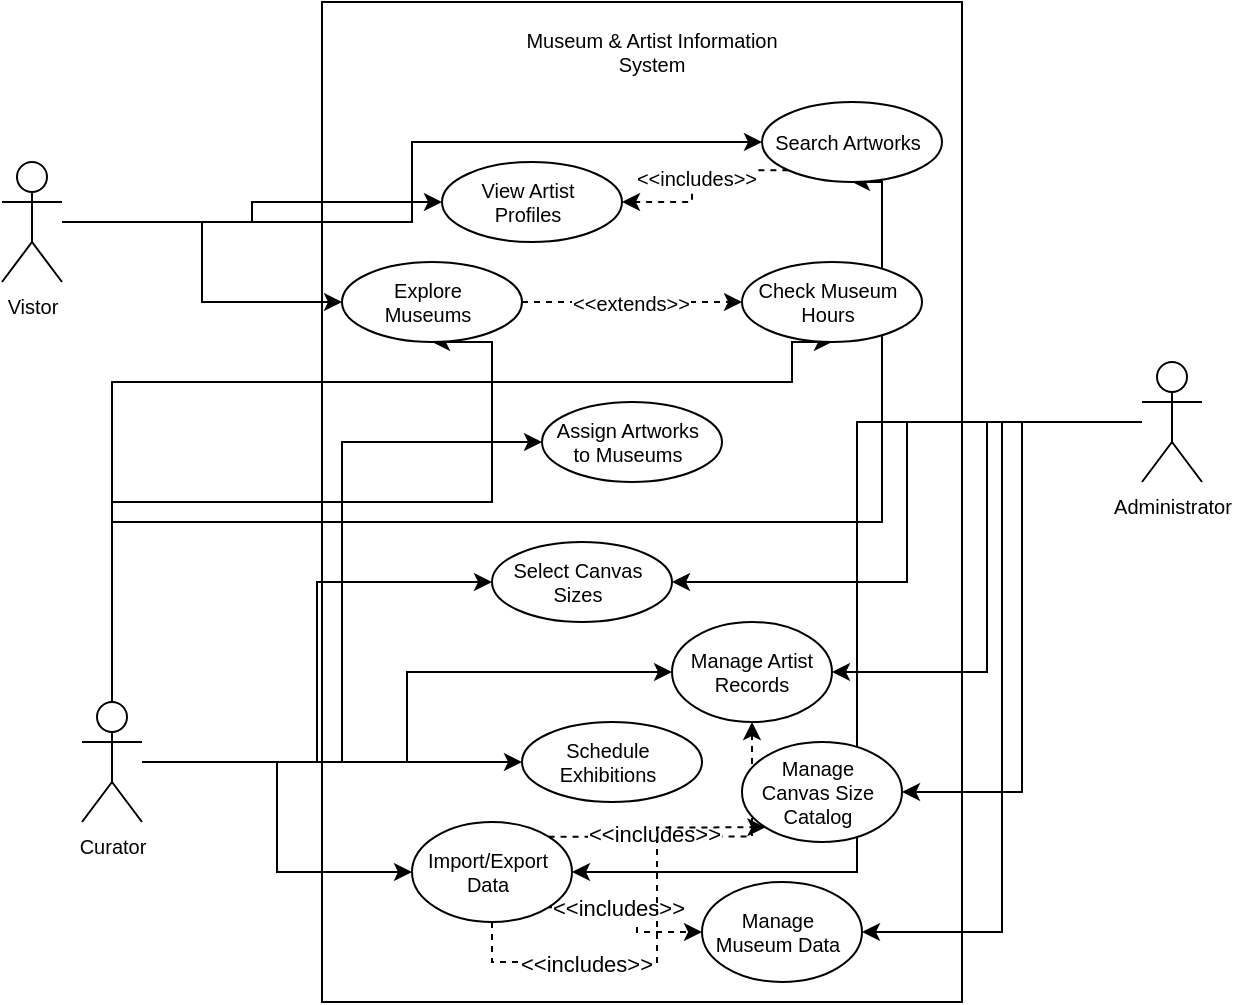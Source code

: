 <mxfile version="28.2.7">
  <diagram name="Page-1" id="dgfeq_0ailcy9usqD-1H">
    <mxGraphModel dx="1188" dy="626" grid="1" gridSize="10" guides="1" tooltips="1" connect="1" arrows="1" fold="1" page="1" pageScale="1" pageWidth="850" pageHeight="1100" math="0" shadow="0">
      <root>
        <mxCell id="0" />
        <mxCell id="1" parent="0" />
        <mxCell id="dc8ZZ-z_gfKn3AHlhuku-3" value="" style="rounded=0;whiteSpace=wrap;html=1;fontSize=10;" vertex="1" parent="1">
          <mxGeometry x="260" y="100" width="320" height="500" as="geometry" />
        </mxCell>
        <mxCell id="dc8ZZ-z_gfKn3AHlhuku-35" style="edgeStyle=orthogonalEdgeStyle;rounded=0;orthogonalLoop=1;jettySize=auto;html=1;entryX=0;entryY=0.5;entryDx=0;entryDy=0;fontSize=10;" edge="1" parent="1" source="dc8ZZ-z_gfKn3AHlhuku-1" target="dc8ZZ-z_gfKn3AHlhuku-25">
          <mxGeometry relative="1" as="geometry" />
        </mxCell>
        <mxCell id="dc8ZZ-z_gfKn3AHlhuku-1" value="Vistor" style="shape=umlActor;verticalLabelPosition=bottom;verticalAlign=top;html=1;outlineConnect=0;fontSize=10;" vertex="1" parent="1">
          <mxGeometry x="100" y="180" width="30" height="60" as="geometry" />
        </mxCell>
        <mxCell id="dc8ZZ-z_gfKn3AHlhuku-41" style="edgeStyle=orthogonalEdgeStyle;rounded=0;orthogonalLoop=1;jettySize=auto;html=1;entryX=1;entryY=0.5;entryDx=0;entryDy=0;fontSize=10;" edge="1" parent="1" source="dc8ZZ-z_gfKn3AHlhuku-2" target="dc8ZZ-z_gfKn3AHlhuku-16">
          <mxGeometry relative="1" as="geometry" />
        </mxCell>
        <mxCell id="dc8ZZ-z_gfKn3AHlhuku-42" style="edgeStyle=orthogonalEdgeStyle;rounded=0;orthogonalLoop=1;jettySize=auto;html=1;entryX=1;entryY=0.5;entryDx=0;entryDy=0;fontSize=10;" edge="1" parent="1" source="dc8ZZ-z_gfKn3AHlhuku-2" target="dc8ZZ-z_gfKn3AHlhuku-18">
          <mxGeometry relative="1" as="geometry" />
        </mxCell>
        <mxCell id="dc8ZZ-z_gfKn3AHlhuku-43" style="edgeStyle=orthogonalEdgeStyle;rounded=0;orthogonalLoop=1;jettySize=auto;html=1;entryX=1;entryY=0.5;entryDx=0;entryDy=0;fontSize=10;" edge="1" parent="1" source="dc8ZZ-z_gfKn3AHlhuku-2" target="dc8ZZ-z_gfKn3AHlhuku-14">
          <mxGeometry relative="1" as="geometry" />
        </mxCell>
        <mxCell id="dc8ZZ-z_gfKn3AHlhuku-44" style="edgeStyle=orthogonalEdgeStyle;rounded=0;orthogonalLoop=1;jettySize=auto;html=1;entryX=1;entryY=0.5;entryDx=0;entryDy=0;fontSize=10;" edge="1" parent="1" source="dc8ZZ-z_gfKn3AHlhuku-2" target="dc8ZZ-z_gfKn3AHlhuku-19">
          <mxGeometry relative="1" as="geometry" />
        </mxCell>
        <mxCell id="dc8ZZ-z_gfKn3AHlhuku-45" style="edgeStyle=orthogonalEdgeStyle;rounded=0;orthogonalLoop=1;jettySize=auto;html=1;entryX=1;entryY=0.5;entryDx=0;entryDy=0;fontSize=10;" edge="1" parent="1" source="dc8ZZ-z_gfKn3AHlhuku-2" target="dc8ZZ-z_gfKn3AHlhuku-29">
          <mxGeometry relative="1" as="geometry" />
        </mxCell>
        <mxCell id="dc8ZZ-z_gfKn3AHlhuku-2" value="Administrator" style="shape=umlActor;verticalLabelPosition=bottom;verticalAlign=top;html=1;outlineConnect=0;fontSize=10;" vertex="1" parent="1">
          <mxGeometry x="670" y="280" width="30" height="60" as="geometry" />
        </mxCell>
        <mxCell id="dc8ZZ-z_gfKn3AHlhuku-5" value="Museum &amp;amp; Artist Information System" style="text;html=1;whiteSpace=wrap;strokeColor=none;fillColor=none;align=center;verticalAlign=middle;rounded=0;fontSize=10;" vertex="1" parent="1">
          <mxGeometry x="345" y="110" width="160" height="30" as="geometry" />
        </mxCell>
        <mxCell id="dc8ZZ-z_gfKn3AHlhuku-21" style="edgeStyle=orthogonalEdgeStyle;rounded=0;orthogonalLoop=1;jettySize=auto;html=1;fontSize=10;" edge="1" parent="1" source="dc8ZZ-z_gfKn3AHlhuku-7" target="dc8ZZ-z_gfKn3AHlhuku-14">
          <mxGeometry relative="1" as="geometry" />
        </mxCell>
        <mxCell id="dc8ZZ-z_gfKn3AHlhuku-22" style="edgeStyle=orthogonalEdgeStyle;rounded=0;orthogonalLoop=1;jettySize=auto;html=1;fontSize=10;" edge="1" parent="1" source="dc8ZZ-z_gfKn3AHlhuku-7" target="dc8ZZ-z_gfKn3AHlhuku-18">
          <mxGeometry relative="1" as="geometry" />
        </mxCell>
        <mxCell id="dc8ZZ-z_gfKn3AHlhuku-37" style="edgeStyle=orthogonalEdgeStyle;rounded=0;orthogonalLoop=1;jettySize=auto;html=1;entryX=0;entryY=0.5;entryDx=0;entryDy=0;fontSize=10;" edge="1" parent="1" source="dc8ZZ-z_gfKn3AHlhuku-7" target="dc8ZZ-z_gfKn3AHlhuku-24">
          <mxGeometry relative="1" as="geometry" />
        </mxCell>
        <mxCell id="dc8ZZ-z_gfKn3AHlhuku-39" style="edgeStyle=orthogonalEdgeStyle;rounded=0;orthogonalLoop=1;jettySize=auto;html=1;entryX=0;entryY=0.5;entryDx=0;entryDy=0;fontSize=10;" edge="1" parent="1" source="dc8ZZ-z_gfKn3AHlhuku-7" target="dc8ZZ-z_gfKn3AHlhuku-29">
          <mxGeometry relative="1" as="geometry" />
        </mxCell>
        <mxCell id="dc8ZZ-z_gfKn3AHlhuku-40" style="edgeStyle=orthogonalEdgeStyle;rounded=0;orthogonalLoop=1;jettySize=auto;html=1;entryX=0;entryY=0.5;entryDx=0;entryDy=0;fontSize=10;" edge="1" parent="1" source="dc8ZZ-z_gfKn3AHlhuku-7" target="dc8ZZ-z_gfKn3AHlhuku-26">
          <mxGeometry relative="1" as="geometry" />
        </mxCell>
        <mxCell id="dc8ZZ-z_gfKn3AHlhuku-46" style="edgeStyle=orthogonalEdgeStyle;rounded=0;orthogonalLoop=1;jettySize=auto;html=1;entryX=0.5;entryY=1;entryDx=0;entryDy=0;fontSize=10;" edge="1" parent="1" source="dc8ZZ-z_gfKn3AHlhuku-7" target="dc8ZZ-z_gfKn3AHlhuku-28">
          <mxGeometry relative="1" as="geometry">
            <Array as="points">
              <mxPoint x="155" y="290" />
              <mxPoint x="495" y="290" />
            </Array>
          </mxGeometry>
        </mxCell>
        <mxCell id="dc8ZZ-z_gfKn3AHlhuku-47" style="edgeStyle=orthogonalEdgeStyle;rounded=0;orthogonalLoop=1;jettySize=auto;html=1;entryX=0.5;entryY=1;entryDx=0;entryDy=0;fontSize=10;" edge="1" parent="1" source="dc8ZZ-z_gfKn3AHlhuku-7" target="dc8ZZ-z_gfKn3AHlhuku-25">
          <mxGeometry relative="1" as="geometry">
            <Array as="points">
              <mxPoint x="155" y="350" />
              <mxPoint x="345" y="350" />
            </Array>
          </mxGeometry>
        </mxCell>
        <mxCell id="dc8ZZ-z_gfKn3AHlhuku-48" style="edgeStyle=orthogonalEdgeStyle;rounded=0;orthogonalLoop=1;jettySize=auto;html=1;entryX=0.5;entryY=1;entryDx=0;entryDy=0;fontSize=10;" edge="1" parent="1" source="dc8ZZ-z_gfKn3AHlhuku-7" target="dc8ZZ-z_gfKn3AHlhuku-27">
          <mxGeometry relative="1" as="geometry">
            <Array as="points">
              <mxPoint x="155" y="360" />
              <mxPoint x="540" y="360" />
              <mxPoint x="540" y="190" />
            </Array>
          </mxGeometry>
        </mxCell>
        <mxCell id="dc8ZZ-z_gfKn3AHlhuku-7" value="Curator" style="shape=umlActor;verticalLabelPosition=bottom;verticalAlign=top;html=1;outlineConnect=0;fontSize=10;" vertex="1" parent="1">
          <mxGeometry x="140" y="450" width="30" height="60" as="geometry" />
        </mxCell>
        <mxCell id="dc8ZZ-z_gfKn3AHlhuku-14" value="Manage Artist Records" style="ellipse;whiteSpace=wrap;html=1;fontSize=10;" vertex="1" parent="1">
          <mxGeometry x="435" y="410" width="80" height="50" as="geometry" />
        </mxCell>
        <mxCell id="dc8ZZ-z_gfKn3AHlhuku-16" value="&lt;table&gt;&lt;tbody&gt;&lt;tr&gt;&lt;td&gt;Manage Museum Data&lt;/td&gt;&lt;td&gt;&lt;/td&gt;&lt;/tr&gt;&lt;/tbody&gt;&lt;/table&gt;" style="ellipse;whiteSpace=wrap;html=1;fontSize=10;" vertex="1" parent="1">
          <mxGeometry x="450" y="540" width="80" height="50" as="geometry" />
        </mxCell>
        <mxCell id="dc8ZZ-z_gfKn3AHlhuku-52" style="edgeStyle=orthogonalEdgeStyle;rounded=0;orthogonalLoop=1;jettySize=auto;html=1;exitX=1;exitY=0;exitDx=0;exitDy=0;entryX=0.5;entryY=1;entryDx=0;entryDy=0;dashed=1;" edge="1" parent="1" source="dc8ZZ-z_gfKn3AHlhuku-18" target="dc8ZZ-z_gfKn3AHlhuku-14">
          <mxGeometry relative="1" as="geometry" />
        </mxCell>
        <mxCell id="dc8ZZ-z_gfKn3AHlhuku-53" value="&amp;lt;&amp;lt;includes&amp;gt;&amp;gt;" style="edgeLabel;html=1;align=center;verticalAlign=middle;resizable=0;points=[];" vertex="1" connectable="0" parent="dc8ZZ-z_gfKn3AHlhuku-52">
          <mxGeometry x="-0.345" y="2" relative="1" as="geometry">
            <mxPoint as="offset" />
          </mxGeometry>
        </mxCell>
        <mxCell id="dc8ZZ-z_gfKn3AHlhuku-54" style="edgeStyle=orthogonalEdgeStyle;rounded=0;orthogonalLoop=1;jettySize=auto;html=1;exitX=1;exitY=1;exitDx=0;exitDy=0;entryX=0;entryY=0.5;entryDx=0;entryDy=0;dashed=1;" edge="1" parent="1" source="dc8ZZ-z_gfKn3AHlhuku-18" target="dc8ZZ-z_gfKn3AHlhuku-16">
          <mxGeometry relative="1" as="geometry" />
        </mxCell>
        <mxCell id="dc8ZZ-z_gfKn3AHlhuku-55" value="&amp;lt;&amp;lt;includes&amp;gt;&amp;gt;" style="edgeLabel;html=1;align=center;verticalAlign=middle;resizable=0;points=[];" vertex="1" connectable="0" parent="dc8ZZ-z_gfKn3AHlhuku-54">
          <mxGeometry x="-0.224" relative="1" as="geometry">
            <mxPoint as="offset" />
          </mxGeometry>
        </mxCell>
        <mxCell id="dc8ZZ-z_gfKn3AHlhuku-56" style="edgeStyle=orthogonalEdgeStyle;rounded=0;orthogonalLoop=1;jettySize=auto;html=1;exitX=0.5;exitY=1;exitDx=0;exitDy=0;entryX=0;entryY=1;entryDx=0;entryDy=0;dashed=1;" edge="1" parent="1" source="dc8ZZ-z_gfKn3AHlhuku-18" target="dc8ZZ-z_gfKn3AHlhuku-19">
          <mxGeometry relative="1" as="geometry" />
        </mxCell>
        <mxCell id="dc8ZZ-z_gfKn3AHlhuku-57" value="&amp;lt;&amp;lt;includes&amp;gt;&amp;gt;" style="edgeLabel;html=1;align=center;verticalAlign=middle;resizable=0;points=[];" vertex="1" connectable="0" parent="dc8ZZ-z_gfKn3AHlhuku-56">
          <mxGeometry x="-0.402" y="-1" relative="1" as="geometry">
            <mxPoint as="offset" />
          </mxGeometry>
        </mxCell>
        <mxCell id="dc8ZZ-z_gfKn3AHlhuku-18" value="&lt;table&gt;&lt;tbody&gt;&lt;tr&gt;&lt;td&gt;Import/Export Data&lt;/td&gt;&lt;td&gt;&lt;/td&gt;&lt;/tr&gt;&lt;/tbody&gt;&lt;/table&gt;" style="ellipse;whiteSpace=wrap;html=1;fontSize=10;" vertex="1" parent="1">
          <mxGeometry x="305" y="510" width="80" height="50" as="geometry" />
        </mxCell>
        <mxCell id="dc8ZZ-z_gfKn3AHlhuku-19" value="&lt;table&gt;&lt;tbody&gt;&lt;tr&gt;&lt;td&gt;Manage Canvas Size Catalog&lt;/td&gt;&lt;td&gt;&lt;/td&gt;&lt;/tr&gt;&lt;/tbody&gt;&lt;/table&gt;" style="ellipse;whiteSpace=wrap;html=1;fontSize=10;" vertex="1" parent="1">
          <mxGeometry x="470" y="470" width="80" height="50" as="geometry" />
        </mxCell>
        <mxCell id="dc8ZZ-z_gfKn3AHlhuku-23" value="&lt;table&gt;&lt;tbody&gt;&lt;tr&gt;&lt;td&gt;View Artist Profiles&lt;/td&gt;&lt;td&gt;&lt;/td&gt;&lt;/tr&gt;&lt;/tbody&gt;&lt;/table&gt;" style="ellipse;whiteSpace=wrap;html=1;fontSize=10;" vertex="1" parent="1">
          <mxGeometry x="320" y="180" width="90" height="40" as="geometry" />
        </mxCell>
        <mxCell id="dc8ZZ-z_gfKn3AHlhuku-24" value="&lt;table&gt;&lt;tbody&gt;&lt;tr&gt;&lt;td&gt;Assign Artworks to Museums&lt;/td&gt;&lt;td&gt;&lt;/td&gt;&lt;/tr&gt;&lt;/tbody&gt;&lt;/table&gt;" style="ellipse;whiteSpace=wrap;html=1;fontSize=10;" vertex="1" parent="1">
          <mxGeometry x="370" y="300" width="90" height="40" as="geometry" />
        </mxCell>
        <mxCell id="dc8ZZ-z_gfKn3AHlhuku-58" style="edgeStyle=orthogonalEdgeStyle;rounded=0;orthogonalLoop=1;jettySize=auto;html=1;exitX=1;exitY=0.5;exitDx=0;exitDy=0;entryX=0;entryY=0.5;entryDx=0;entryDy=0;dashed=1;" edge="1" parent="1" source="dc8ZZ-z_gfKn3AHlhuku-25" target="dc8ZZ-z_gfKn3AHlhuku-28">
          <mxGeometry relative="1" as="geometry" />
        </mxCell>
        <mxCell id="dc8ZZ-z_gfKn3AHlhuku-59" value="&lt;&lt;extends&gt;&gt;" style="edgeLabel;align=center;verticalAlign=middle;resizable=0;points=[];fontSize=10;spacingLeft=1;spacingTop=0;" vertex="1" connectable="0" parent="dc8ZZ-z_gfKn3AHlhuku-58">
          <mxGeometry x="-0.017" relative="1" as="geometry">
            <mxPoint as="offset" />
          </mxGeometry>
        </mxCell>
        <mxCell id="dc8ZZ-z_gfKn3AHlhuku-25" value="&lt;table&gt;&lt;tbody&gt;&lt;tr&gt;&lt;td&gt;Explore Museums&lt;/td&gt;&lt;td&gt;&lt;/td&gt;&lt;/tr&gt;&lt;/tbody&gt;&lt;/table&gt;" style="ellipse;whiteSpace=wrap;html=1;fontSize=10;" vertex="1" parent="1">
          <mxGeometry x="270" y="230" width="90" height="40" as="geometry" />
        </mxCell>
        <mxCell id="dc8ZZ-z_gfKn3AHlhuku-26" value="&lt;table&gt;&lt;tbody&gt;&lt;tr&gt;&lt;td&gt;Schedule Exhibitions&lt;/td&gt;&lt;td&gt;&lt;/td&gt;&lt;/tr&gt;&lt;/tbody&gt;&lt;/table&gt;" style="ellipse;whiteSpace=wrap;html=1;fontSize=10;" vertex="1" parent="1">
          <mxGeometry x="360" y="460" width="90" height="40" as="geometry" />
        </mxCell>
        <mxCell id="dc8ZZ-z_gfKn3AHlhuku-49" style="edgeStyle=orthogonalEdgeStyle;rounded=0;orthogonalLoop=1;jettySize=auto;html=1;exitX=0;exitY=1;exitDx=0;exitDy=0;entryX=1;entryY=0.5;entryDx=0;entryDy=0;dashed=1;fontSize=10;" edge="1" parent="1" source="dc8ZZ-z_gfKn3AHlhuku-27" target="dc8ZZ-z_gfKn3AHlhuku-23">
          <mxGeometry relative="1" as="geometry" />
        </mxCell>
        <mxCell id="dc8ZZ-z_gfKn3AHlhuku-50" value="&amp;lt;&amp;lt;includes&amp;gt;&amp;gt;" style="edgeLabel;html=1;align=center;verticalAlign=middle;resizable=0;points=[];fontSize=10;" vertex="1" connectable="0" parent="dc8ZZ-z_gfKn3AHlhuku-49">
          <mxGeometry x="0.042" y="2" relative="1" as="geometry">
            <mxPoint as="offset" />
          </mxGeometry>
        </mxCell>
        <mxCell id="dc8ZZ-z_gfKn3AHlhuku-27" value="&lt;table&gt;&lt;tbody&gt;&lt;tr&gt;&lt;td&gt;Search Artworks&lt;/td&gt;&lt;td&gt;&lt;/td&gt;&lt;/tr&gt;&lt;/tbody&gt;&lt;/table&gt;" style="ellipse;whiteSpace=wrap;html=1;fontSize=10;" vertex="1" parent="1">
          <mxGeometry x="480" y="150" width="90" height="40" as="geometry" />
        </mxCell>
        <mxCell id="dc8ZZ-z_gfKn3AHlhuku-28" value="&lt;table&gt;&lt;tbody&gt;&lt;tr&gt;&lt;td&gt;Check Museum Hours&lt;/td&gt;&lt;td&gt;&lt;/td&gt;&lt;/tr&gt;&lt;/tbody&gt;&lt;/table&gt;" style="ellipse;whiteSpace=wrap;html=1;fontSize=10;" vertex="1" parent="1">
          <mxGeometry x="470" y="230" width="90" height="40" as="geometry" />
        </mxCell>
        <mxCell id="dc8ZZ-z_gfKn3AHlhuku-29" value="&lt;table&gt;&lt;tbody&gt;&lt;tr&gt;&lt;td&gt;Select Canvas Sizes&lt;/td&gt;&lt;td&gt;&lt;/td&gt;&lt;/tr&gt;&lt;/tbody&gt;&lt;/table&gt;" style="ellipse;whiteSpace=wrap;html=1;fontSize=10;" vertex="1" parent="1">
          <mxGeometry x="345" y="370" width="90" height="40" as="geometry" />
        </mxCell>
        <mxCell id="dc8ZZ-z_gfKn3AHlhuku-33" style="edgeStyle=orthogonalEdgeStyle;rounded=0;orthogonalLoop=1;jettySize=auto;html=1;entryX=0;entryY=0.5;entryDx=0;entryDy=0;fontSize=10;" edge="1" parent="1" source="dc8ZZ-z_gfKn3AHlhuku-1" target="dc8ZZ-z_gfKn3AHlhuku-23">
          <mxGeometry relative="1" as="geometry" />
        </mxCell>
        <mxCell id="dc8ZZ-z_gfKn3AHlhuku-34" style="edgeStyle=orthogonalEdgeStyle;rounded=0;orthogonalLoop=1;jettySize=auto;html=1;fontSize=10;" edge="1" parent="1" source="dc8ZZ-z_gfKn3AHlhuku-1" target="dc8ZZ-z_gfKn3AHlhuku-27">
          <mxGeometry relative="1" as="geometry" />
        </mxCell>
      </root>
    </mxGraphModel>
  </diagram>
</mxfile>
